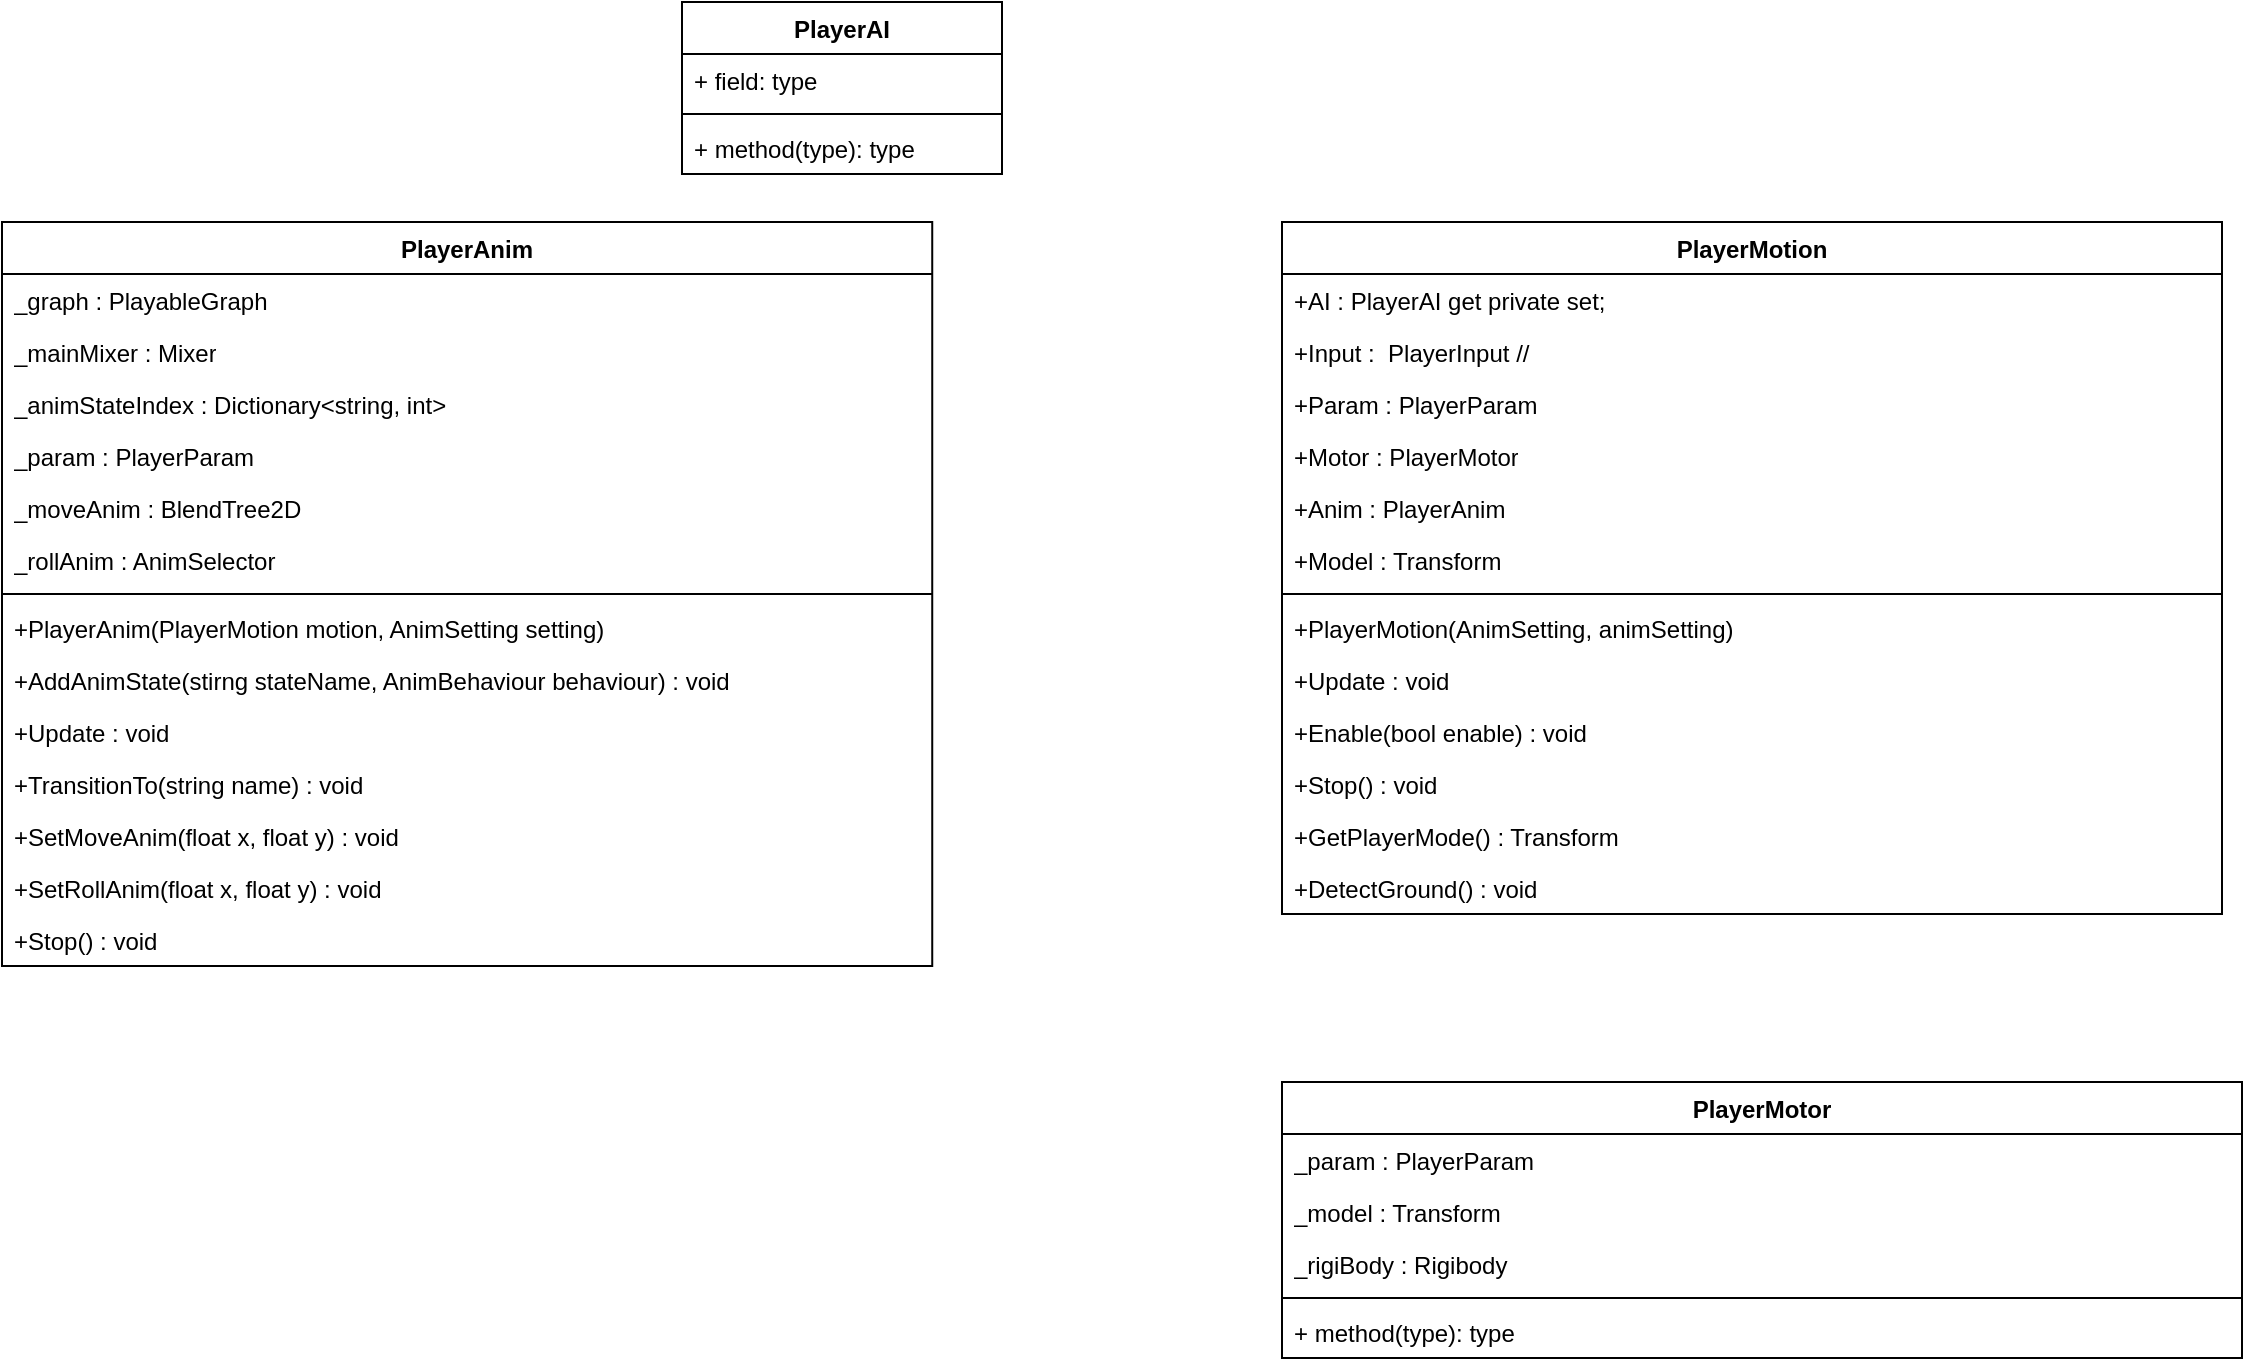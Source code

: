<mxfile version="26.0.16">
  <diagram id="C5RBs43oDa-KdzZeNtuy" name="Page-1">
    <mxGraphModel dx="1080" dy="628" grid="1" gridSize="10" guides="1" tooltips="1" connect="1" arrows="1" fold="1" page="1" pageScale="1" pageWidth="827" pageHeight="1169" math="0" shadow="0">
      <root>
        <mxCell id="WIyWlLk6GJQsqaUBKTNV-0" />
        <mxCell id="WIyWlLk6GJQsqaUBKTNV-1" parent="WIyWlLk6GJQsqaUBKTNV-0" />
        <mxCell id="s-BpeEBcPMlO-4F1Bydf-0" value="PlayerAnim" style="swimlane;fontStyle=1;align=center;verticalAlign=top;childLayout=stackLayout;horizontal=1;startSize=26;horizontalStack=0;resizeParent=1;resizeParentMax=0;resizeLast=0;collapsible=1;marginBottom=0;whiteSpace=wrap;html=1;" vertex="1" parent="WIyWlLk6GJQsqaUBKTNV-1">
          <mxGeometry x="30" y="270" width="465.12" height="372" as="geometry" />
        </mxCell>
        <mxCell id="s-BpeEBcPMlO-4F1Bydf-1" value="_graph : PlayableGraph" style="text;strokeColor=none;fillColor=none;align=left;verticalAlign=top;spacingLeft=4;spacingRight=4;overflow=hidden;rotatable=0;points=[[0,0.5],[1,0.5]];portConstraint=eastwest;whiteSpace=wrap;html=1;" vertex="1" parent="s-BpeEBcPMlO-4F1Bydf-0">
          <mxGeometry y="26" width="465.12" height="26" as="geometry" />
        </mxCell>
        <mxCell id="s-BpeEBcPMlO-4F1Bydf-9" value="_mainMixer : Mixer" style="text;strokeColor=none;fillColor=none;align=left;verticalAlign=top;spacingLeft=4;spacingRight=4;overflow=hidden;rotatable=0;points=[[0,0.5],[1,0.5]];portConstraint=eastwest;whiteSpace=wrap;html=1;" vertex="1" parent="s-BpeEBcPMlO-4F1Bydf-0">
          <mxGeometry y="52" width="465.12" height="26" as="geometry" />
        </mxCell>
        <mxCell id="s-BpeEBcPMlO-4F1Bydf-10" value="_animStateIndex : Dictionary&amp;lt;string, int&amp;gt;" style="text;strokeColor=none;fillColor=none;align=left;verticalAlign=top;spacingLeft=4;spacingRight=4;overflow=hidden;rotatable=0;points=[[0,0.5],[1,0.5]];portConstraint=eastwest;whiteSpace=wrap;html=1;" vertex="1" parent="s-BpeEBcPMlO-4F1Bydf-0">
          <mxGeometry y="78" width="465.12" height="26" as="geometry" />
        </mxCell>
        <mxCell id="s-BpeEBcPMlO-4F1Bydf-11" value="_param : PlayerParam" style="text;strokeColor=none;fillColor=none;align=left;verticalAlign=top;spacingLeft=4;spacingRight=4;overflow=hidden;rotatable=0;points=[[0,0.5],[1,0.5]];portConstraint=eastwest;whiteSpace=wrap;html=1;" vertex="1" parent="s-BpeEBcPMlO-4F1Bydf-0">
          <mxGeometry y="104" width="465.12" height="26" as="geometry" />
        </mxCell>
        <mxCell id="s-BpeEBcPMlO-4F1Bydf-12" value="_moveAnim : BlendTree2D" style="text;strokeColor=none;fillColor=none;align=left;verticalAlign=top;spacingLeft=4;spacingRight=4;overflow=hidden;rotatable=0;points=[[0,0.5],[1,0.5]];portConstraint=eastwest;whiteSpace=wrap;html=1;" vertex="1" parent="s-BpeEBcPMlO-4F1Bydf-0">
          <mxGeometry y="130" width="465.12" height="26" as="geometry" />
        </mxCell>
        <mxCell id="s-BpeEBcPMlO-4F1Bydf-13" value="_rollAnim : AnimSelector" style="text;strokeColor=none;fillColor=none;align=left;verticalAlign=top;spacingLeft=4;spacingRight=4;overflow=hidden;rotatable=0;points=[[0,0.5],[1,0.5]];portConstraint=eastwest;whiteSpace=wrap;html=1;" vertex="1" parent="s-BpeEBcPMlO-4F1Bydf-0">
          <mxGeometry y="156" width="465.12" height="26" as="geometry" />
        </mxCell>
        <mxCell id="s-BpeEBcPMlO-4F1Bydf-2" value="" style="line;strokeWidth=1;fillColor=none;align=left;verticalAlign=middle;spacingTop=-1;spacingLeft=3;spacingRight=3;rotatable=0;labelPosition=right;points=[];portConstraint=eastwest;strokeColor=inherit;" vertex="1" parent="s-BpeEBcPMlO-4F1Bydf-0">
          <mxGeometry y="182" width="465.12" height="8" as="geometry" />
        </mxCell>
        <mxCell id="s-BpeEBcPMlO-4F1Bydf-3" value="+PlayerAnim(PlayerMotion motion, AnimSetting setting)" style="text;strokeColor=none;fillColor=none;align=left;verticalAlign=top;spacingLeft=4;spacingRight=4;overflow=hidden;rotatable=0;points=[[0,0.5],[1,0.5]];portConstraint=eastwest;whiteSpace=wrap;html=1;" vertex="1" parent="s-BpeEBcPMlO-4F1Bydf-0">
          <mxGeometry y="190" width="465.12" height="26" as="geometry" />
        </mxCell>
        <mxCell id="s-BpeEBcPMlO-4F1Bydf-14" value="+AddAnimState(stirng stateName, AnimBehaviour behaviour) : void" style="text;strokeColor=none;fillColor=none;align=left;verticalAlign=top;spacingLeft=4;spacingRight=4;overflow=hidden;rotatable=0;points=[[0,0.5],[1,0.5]];portConstraint=eastwest;whiteSpace=wrap;html=1;" vertex="1" parent="s-BpeEBcPMlO-4F1Bydf-0">
          <mxGeometry y="216" width="465.12" height="26" as="geometry" />
        </mxCell>
        <mxCell id="s-BpeEBcPMlO-4F1Bydf-15" value="+Update : void" style="text;strokeColor=none;fillColor=none;align=left;verticalAlign=top;spacingLeft=4;spacingRight=4;overflow=hidden;rotatable=0;points=[[0,0.5],[1,0.5]];portConstraint=eastwest;whiteSpace=wrap;html=1;" vertex="1" parent="s-BpeEBcPMlO-4F1Bydf-0">
          <mxGeometry y="242" width="465.12" height="26" as="geometry" />
        </mxCell>
        <mxCell id="s-BpeEBcPMlO-4F1Bydf-16" value="+TransitionTo(string name) : void" style="text;strokeColor=none;fillColor=none;align=left;verticalAlign=top;spacingLeft=4;spacingRight=4;overflow=hidden;rotatable=0;points=[[0,0.5],[1,0.5]];portConstraint=eastwest;whiteSpace=wrap;html=1;" vertex="1" parent="s-BpeEBcPMlO-4F1Bydf-0">
          <mxGeometry y="268" width="465.12" height="26" as="geometry" />
        </mxCell>
        <mxCell id="s-BpeEBcPMlO-4F1Bydf-17" value="+SetMoveAnim(float x, float y) : void" style="text;strokeColor=none;fillColor=none;align=left;verticalAlign=top;spacingLeft=4;spacingRight=4;overflow=hidden;rotatable=0;points=[[0,0.5],[1,0.5]];portConstraint=eastwest;whiteSpace=wrap;html=1;" vertex="1" parent="s-BpeEBcPMlO-4F1Bydf-0">
          <mxGeometry y="294" width="465.12" height="26" as="geometry" />
        </mxCell>
        <mxCell id="s-BpeEBcPMlO-4F1Bydf-18" value="+SetRollAnim(float x, float y) : void" style="text;strokeColor=none;fillColor=none;align=left;verticalAlign=top;spacingLeft=4;spacingRight=4;overflow=hidden;rotatable=0;points=[[0,0.5],[1,0.5]];portConstraint=eastwest;whiteSpace=wrap;html=1;" vertex="1" parent="s-BpeEBcPMlO-4F1Bydf-0">
          <mxGeometry y="320" width="465.12" height="26" as="geometry" />
        </mxCell>
        <mxCell id="s-BpeEBcPMlO-4F1Bydf-19" value="+Stop() : void" style="text;strokeColor=none;fillColor=none;align=left;verticalAlign=top;spacingLeft=4;spacingRight=4;overflow=hidden;rotatable=0;points=[[0,0.5],[1,0.5]];portConstraint=eastwest;whiteSpace=wrap;html=1;" vertex="1" parent="s-BpeEBcPMlO-4F1Bydf-0">
          <mxGeometry y="346" width="465.12" height="26" as="geometry" />
        </mxCell>
        <mxCell id="s-BpeEBcPMlO-4F1Bydf-5" value="PlayerAI" style="swimlane;fontStyle=1;align=center;verticalAlign=top;childLayout=stackLayout;horizontal=1;startSize=26;horizontalStack=0;resizeParent=1;resizeParentMax=0;resizeLast=0;collapsible=1;marginBottom=0;whiteSpace=wrap;html=1;" vertex="1" parent="WIyWlLk6GJQsqaUBKTNV-1">
          <mxGeometry x="370" y="160" width="160" height="86" as="geometry" />
        </mxCell>
        <mxCell id="s-BpeEBcPMlO-4F1Bydf-6" value="+ field: type" style="text;strokeColor=none;fillColor=none;align=left;verticalAlign=top;spacingLeft=4;spacingRight=4;overflow=hidden;rotatable=0;points=[[0,0.5],[1,0.5]];portConstraint=eastwest;whiteSpace=wrap;html=1;" vertex="1" parent="s-BpeEBcPMlO-4F1Bydf-5">
          <mxGeometry y="26" width="160" height="26" as="geometry" />
        </mxCell>
        <mxCell id="s-BpeEBcPMlO-4F1Bydf-7" value="" style="line;strokeWidth=1;fillColor=none;align=left;verticalAlign=middle;spacingTop=-1;spacingLeft=3;spacingRight=3;rotatable=0;labelPosition=right;points=[];portConstraint=eastwest;strokeColor=inherit;" vertex="1" parent="s-BpeEBcPMlO-4F1Bydf-5">
          <mxGeometry y="52" width="160" height="8" as="geometry" />
        </mxCell>
        <mxCell id="s-BpeEBcPMlO-4F1Bydf-8" value="+ method(type): type" style="text;strokeColor=none;fillColor=none;align=left;verticalAlign=top;spacingLeft=4;spacingRight=4;overflow=hidden;rotatable=0;points=[[0,0.5],[1,0.5]];portConstraint=eastwest;whiteSpace=wrap;html=1;" vertex="1" parent="s-BpeEBcPMlO-4F1Bydf-5">
          <mxGeometry y="60" width="160" height="26" as="geometry" />
        </mxCell>
        <mxCell id="s-BpeEBcPMlO-4F1Bydf-20" value="PlayerMotion" style="swimlane;fontStyle=1;align=center;verticalAlign=top;childLayout=stackLayout;horizontal=1;startSize=26;horizontalStack=0;resizeParent=1;resizeParentMax=0;resizeLast=0;collapsible=1;marginBottom=0;whiteSpace=wrap;html=1;" vertex="1" parent="WIyWlLk6GJQsqaUBKTNV-1">
          <mxGeometry x="670" y="270" width="470" height="346" as="geometry" />
        </mxCell>
        <mxCell id="s-BpeEBcPMlO-4F1Bydf-21" value="+AI : PlayerAI get private set;" style="text;strokeColor=none;fillColor=none;align=left;verticalAlign=top;spacingLeft=4;spacingRight=4;overflow=hidden;rotatable=0;points=[[0,0.5],[1,0.5]];portConstraint=eastwest;whiteSpace=wrap;html=1;" vertex="1" parent="s-BpeEBcPMlO-4F1Bydf-20">
          <mxGeometry y="26" width="470" height="26" as="geometry" />
        </mxCell>
        <mxCell id="s-BpeEBcPMlO-4F1Bydf-25" value="+Input :&amp;nbsp; PlayerInput //" style="text;strokeColor=none;fillColor=none;align=left;verticalAlign=top;spacingLeft=4;spacingRight=4;overflow=hidden;rotatable=0;points=[[0,0.5],[1,0.5]];portConstraint=eastwest;whiteSpace=wrap;html=1;" vertex="1" parent="s-BpeEBcPMlO-4F1Bydf-20">
          <mxGeometry y="52" width="470" height="26" as="geometry" />
        </mxCell>
        <mxCell id="s-BpeEBcPMlO-4F1Bydf-26" value="+Param : PlayerParam" style="text;strokeColor=none;fillColor=none;align=left;verticalAlign=top;spacingLeft=4;spacingRight=4;overflow=hidden;rotatable=0;points=[[0,0.5],[1,0.5]];portConstraint=eastwest;whiteSpace=wrap;html=1;" vertex="1" parent="s-BpeEBcPMlO-4F1Bydf-20">
          <mxGeometry y="78" width="470" height="26" as="geometry" />
        </mxCell>
        <mxCell id="s-BpeEBcPMlO-4F1Bydf-27" value="+Motor : PlayerMotor" style="text;strokeColor=none;fillColor=none;align=left;verticalAlign=top;spacingLeft=4;spacingRight=4;overflow=hidden;rotatable=0;points=[[0,0.5],[1,0.5]];portConstraint=eastwest;whiteSpace=wrap;html=1;" vertex="1" parent="s-BpeEBcPMlO-4F1Bydf-20">
          <mxGeometry y="104" width="470" height="26" as="geometry" />
        </mxCell>
        <mxCell id="s-BpeEBcPMlO-4F1Bydf-28" value="+Anim : PlayerAnim" style="text;strokeColor=none;fillColor=none;align=left;verticalAlign=top;spacingLeft=4;spacingRight=4;overflow=hidden;rotatable=0;points=[[0,0.5],[1,0.5]];portConstraint=eastwest;whiteSpace=wrap;html=1;" vertex="1" parent="s-BpeEBcPMlO-4F1Bydf-20">
          <mxGeometry y="130" width="470" height="26" as="geometry" />
        </mxCell>
        <mxCell id="s-BpeEBcPMlO-4F1Bydf-29" value="+Model : Transform" style="text;strokeColor=none;fillColor=none;align=left;verticalAlign=top;spacingLeft=4;spacingRight=4;overflow=hidden;rotatable=0;points=[[0,0.5],[1,0.5]];portConstraint=eastwest;whiteSpace=wrap;html=1;" vertex="1" parent="s-BpeEBcPMlO-4F1Bydf-20">
          <mxGeometry y="156" width="470" height="26" as="geometry" />
        </mxCell>
        <mxCell id="s-BpeEBcPMlO-4F1Bydf-22" value="" style="line;strokeWidth=1;fillColor=none;align=left;verticalAlign=middle;spacingTop=-1;spacingLeft=3;spacingRight=3;rotatable=0;labelPosition=right;points=[];portConstraint=eastwest;strokeColor=inherit;" vertex="1" parent="s-BpeEBcPMlO-4F1Bydf-20">
          <mxGeometry y="182" width="470" height="8" as="geometry" />
        </mxCell>
        <mxCell id="s-BpeEBcPMlO-4F1Bydf-23" value="+PlayerMotion(AnimSetting, animSetting)" style="text;strokeColor=none;fillColor=none;align=left;verticalAlign=top;spacingLeft=4;spacingRight=4;overflow=hidden;rotatable=0;points=[[0,0.5],[1,0.5]];portConstraint=eastwest;whiteSpace=wrap;html=1;" vertex="1" parent="s-BpeEBcPMlO-4F1Bydf-20">
          <mxGeometry y="190" width="470" height="26" as="geometry" />
        </mxCell>
        <mxCell id="s-BpeEBcPMlO-4F1Bydf-24" value="+Update : void" style="text;strokeColor=none;fillColor=none;align=left;verticalAlign=top;spacingLeft=4;spacingRight=4;overflow=hidden;rotatable=0;points=[[0,0.5],[1,0.5]];portConstraint=eastwest;whiteSpace=wrap;html=1;" vertex="1" parent="s-BpeEBcPMlO-4F1Bydf-20">
          <mxGeometry y="216" width="470" height="26" as="geometry" />
        </mxCell>
        <mxCell id="s-BpeEBcPMlO-4F1Bydf-30" value="+Enable(bool enable) : void" style="text;strokeColor=none;fillColor=none;align=left;verticalAlign=top;spacingLeft=4;spacingRight=4;overflow=hidden;rotatable=0;points=[[0,0.5],[1,0.5]];portConstraint=eastwest;whiteSpace=wrap;html=1;" vertex="1" parent="s-BpeEBcPMlO-4F1Bydf-20">
          <mxGeometry y="242" width="470" height="26" as="geometry" />
        </mxCell>
        <mxCell id="s-BpeEBcPMlO-4F1Bydf-31" value="+Stop() : void" style="text;strokeColor=none;fillColor=none;align=left;verticalAlign=top;spacingLeft=4;spacingRight=4;overflow=hidden;rotatable=0;points=[[0,0.5],[1,0.5]];portConstraint=eastwest;whiteSpace=wrap;html=1;" vertex="1" parent="s-BpeEBcPMlO-4F1Bydf-20">
          <mxGeometry y="268" width="470" height="26" as="geometry" />
        </mxCell>
        <mxCell id="s-BpeEBcPMlO-4F1Bydf-32" value="+GetPlayerMode() : Transform" style="text;strokeColor=none;fillColor=none;align=left;verticalAlign=top;spacingLeft=4;spacingRight=4;overflow=hidden;rotatable=0;points=[[0,0.5],[1,0.5]];portConstraint=eastwest;whiteSpace=wrap;html=1;" vertex="1" parent="s-BpeEBcPMlO-4F1Bydf-20">
          <mxGeometry y="294" width="470" height="26" as="geometry" />
        </mxCell>
        <mxCell id="s-BpeEBcPMlO-4F1Bydf-33" value="+DetectGround() : void" style="text;strokeColor=none;fillColor=none;align=left;verticalAlign=top;spacingLeft=4;spacingRight=4;overflow=hidden;rotatable=0;points=[[0,0.5],[1,0.5]];portConstraint=eastwest;whiteSpace=wrap;html=1;" vertex="1" parent="s-BpeEBcPMlO-4F1Bydf-20">
          <mxGeometry y="320" width="470" height="26" as="geometry" />
        </mxCell>
        <mxCell id="s-BpeEBcPMlO-4F1Bydf-34" value="PlayerMotor" style="swimlane;fontStyle=1;align=center;verticalAlign=top;childLayout=stackLayout;horizontal=1;startSize=26;horizontalStack=0;resizeParent=1;resizeParentMax=0;resizeLast=0;collapsible=1;marginBottom=0;whiteSpace=wrap;html=1;" vertex="1" parent="WIyWlLk6GJQsqaUBKTNV-1">
          <mxGeometry x="670" y="700" width="480" height="138" as="geometry" />
        </mxCell>
        <mxCell id="s-BpeEBcPMlO-4F1Bydf-35" value="_param : PlayerParam" style="text;strokeColor=none;fillColor=none;align=left;verticalAlign=top;spacingLeft=4;spacingRight=4;overflow=hidden;rotatable=0;points=[[0,0.5],[1,0.5]];portConstraint=eastwest;whiteSpace=wrap;html=1;" vertex="1" parent="s-BpeEBcPMlO-4F1Bydf-34">
          <mxGeometry y="26" width="480" height="26" as="geometry" />
        </mxCell>
        <mxCell id="s-BpeEBcPMlO-4F1Bydf-38" value="_model : Transform" style="text;strokeColor=none;fillColor=none;align=left;verticalAlign=top;spacingLeft=4;spacingRight=4;overflow=hidden;rotatable=0;points=[[0,0.5],[1,0.5]];portConstraint=eastwest;whiteSpace=wrap;html=1;" vertex="1" parent="s-BpeEBcPMlO-4F1Bydf-34">
          <mxGeometry y="52" width="480" height="26" as="geometry" />
        </mxCell>
        <mxCell id="s-BpeEBcPMlO-4F1Bydf-39" value="_rigiBody : Rigibody" style="text;strokeColor=none;fillColor=none;align=left;verticalAlign=top;spacingLeft=4;spacingRight=4;overflow=hidden;rotatable=0;points=[[0,0.5],[1,0.5]];portConstraint=eastwest;whiteSpace=wrap;html=1;" vertex="1" parent="s-BpeEBcPMlO-4F1Bydf-34">
          <mxGeometry y="78" width="480" height="26" as="geometry" />
        </mxCell>
        <mxCell id="s-BpeEBcPMlO-4F1Bydf-36" value="" style="line;strokeWidth=1;fillColor=none;align=left;verticalAlign=middle;spacingTop=-1;spacingLeft=3;spacingRight=3;rotatable=0;labelPosition=right;points=[];portConstraint=eastwest;strokeColor=inherit;" vertex="1" parent="s-BpeEBcPMlO-4F1Bydf-34">
          <mxGeometry y="104" width="480" height="8" as="geometry" />
        </mxCell>
        <mxCell id="s-BpeEBcPMlO-4F1Bydf-37" value="+ method(type): type" style="text;strokeColor=none;fillColor=none;align=left;verticalAlign=top;spacingLeft=4;spacingRight=4;overflow=hidden;rotatable=0;points=[[0,0.5],[1,0.5]];portConstraint=eastwest;whiteSpace=wrap;html=1;" vertex="1" parent="s-BpeEBcPMlO-4F1Bydf-34">
          <mxGeometry y="112" width="480" height="26" as="geometry" />
        </mxCell>
      </root>
    </mxGraphModel>
  </diagram>
</mxfile>
